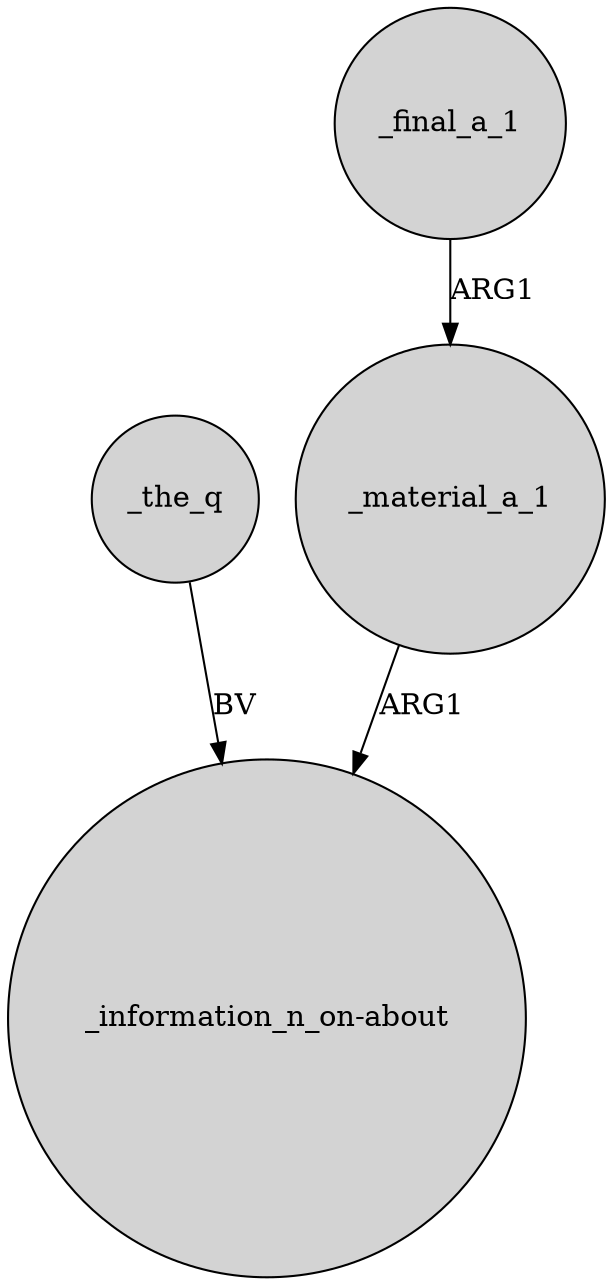 digraph {
	node [shape=circle style=filled]
	_the_q -> "_information_n_on-about" [label=BV]
	_final_a_1 -> _material_a_1 [label=ARG1]
	_material_a_1 -> "_information_n_on-about" [label=ARG1]
}
